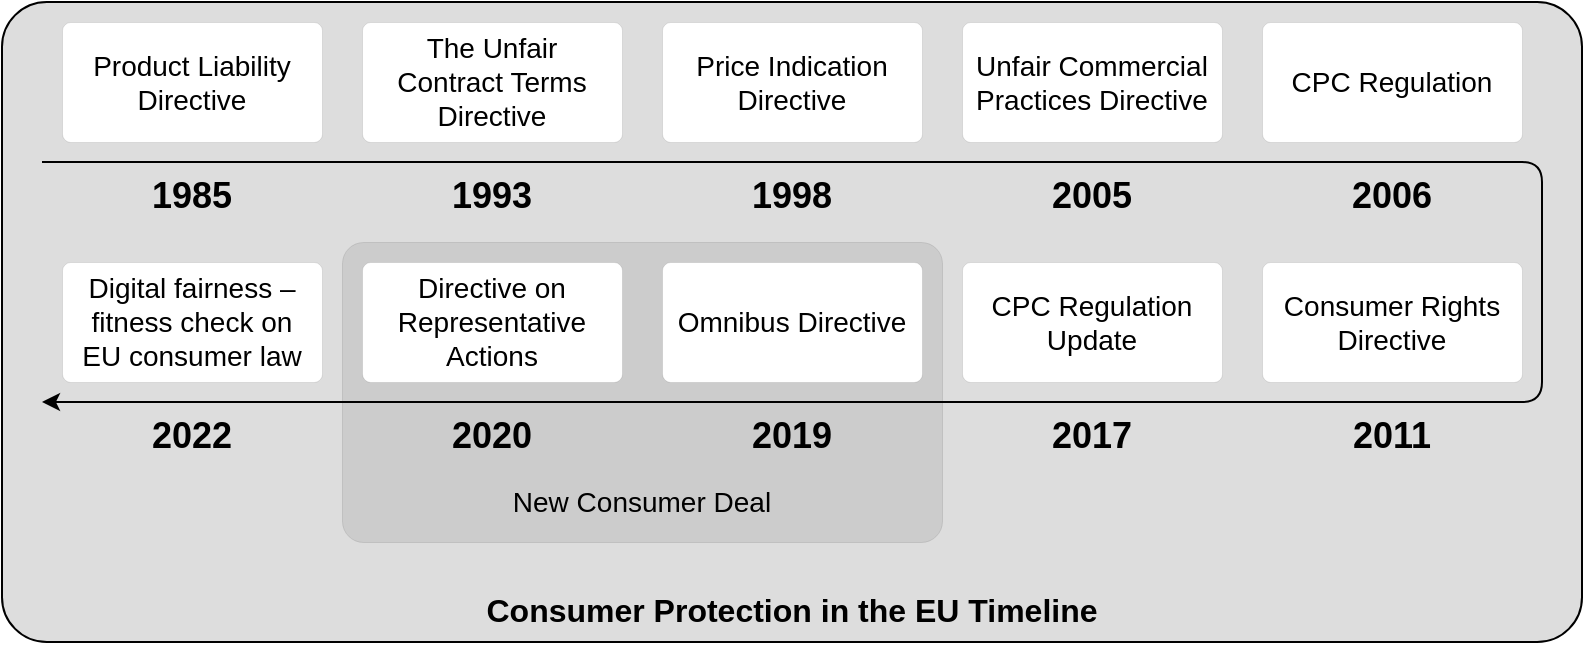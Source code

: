 <mxfile version="24.0.4" type="device">
  <diagram id="6a731a19-8d31-9384-78a2-239565b7b9f0" name="Page-1">
    <mxGraphModel dx="1434" dy="766" grid="1" gridSize="10" guides="1" tooltips="1" connect="1" arrows="1" fold="1" page="1" pageScale="1" pageWidth="1169" pageHeight="827" background="none" math="0" shadow="0">
      <root>
        <mxCell id="0" />
        <mxCell id="1" parent="0" />
        <mxCell id="zFeIf6rGxBRQyr9y4doY-1755" value="" style="rounded=1;whiteSpace=wrap;html=1;shadow=0;labelBackgroundColor=none;strokeWidth=1;fontFamily=Helvetica;fontSize=14;align=center;spacing=5;fontStyle=0;arcSize=7;perimeterSpacing=2;fillColor=#DDDDDD;strokeColor=#000000;" vertex="1" parent="1">
          <mxGeometry x="230" y="110" width="790" height="320" as="geometry" />
        </mxCell>
        <mxCell id="mvShpbLLlnh3-daPlj1M-1804" value="" style="rounded=1;whiteSpace=wrap;html=1;shadow=0;labelBackgroundColor=none;strokeWidth=0;fontFamily=Helvetica;fontSize=14;align=center;spacing=5;fontStyle=0;arcSize=7;perimeterSpacing=2;fillColor=#CCCCCC;strokeColor=#000000;" parent="1" vertex="1">
          <mxGeometry x="400" y="230" width="300" height="150" as="geometry" />
        </mxCell>
        <mxCell id="1755" value="The Unfair Contract Terms Directive" style="rounded=1;whiteSpace=wrap;html=1;shadow=0;labelBackgroundColor=none;strokeWidth=0;fontFamily=Helvetica;fontSize=14;align=center;spacing=5;fontStyle=0;arcSize=7;perimeterSpacing=2;" parent="1" vertex="1">
          <mxGeometry x="410" y="120" width="130" height="60" as="geometry" />
        </mxCell>
        <mxCell id="mvShpbLLlnh3-daPlj1M-1782" value="Unfair Commercial Practices Directive" style="rounded=1;whiteSpace=wrap;html=1;shadow=0;labelBackgroundColor=none;strokeWidth=0;fontFamily=Helvetica;fontSize=14;align=center;spacing=5;fontStyle=0;arcSize=7;perimeterSpacing=2;" parent="1" vertex="1">
          <mxGeometry x="710" y="120" width="130" height="60" as="geometry" />
        </mxCell>
        <mxCell id="mvShpbLLlnh3-daPlj1M-1784" value="1985" style="text;html=1;whiteSpace=wrap;overflow=hidden;rounded=0;fontStyle=1;fontSize=18;align=center;strokeWidth=0;" parent="1" vertex="1">
          <mxGeometry x="250" y="190" width="150" height="40" as="geometry" />
        </mxCell>
        <mxCell id="mvShpbLLlnh3-daPlj1M-1785" value="1993" style="text;html=1;whiteSpace=wrap;overflow=hidden;rounded=0;fontStyle=1;fontSize=18;align=center;strokeWidth=0;" parent="1" vertex="1">
          <mxGeometry x="400" y="190" width="150" height="40" as="geometry" />
        </mxCell>
        <mxCell id="mvShpbLLlnh3-daPlj1M-1786" value="1998" style="text;html=1;whiteSpace=wrap;overflow=hidden;rounded=0;fontStyle=1;fontSize=18;align=center;strokeWidth=0;" parent="1" vertex="1">
          <mxGeometry x="550" y="190" width="150" height="40" as="geometry" />
        </mxCell>
        <mxCell id="mvShpbLLlnh3-daPlj1M-1787" value="2011" style="text;html=1;whiteSpace=wrap;overflow=hidden;rounded=0;fontStyle=1;fontSize=18;align=center;strokeWidth=0;" parent="1" vertex="1">
          <mxGeometry x="860" y="310" width="130" height="40" as="geometry" />
        </mxCell>
        <mxCell id="mvShpbLLlnh3-daPlj1M-1788" value="Omnibus Directive" style="rounded=1;whiteSpace=wrap;html=1;shadow=0;labelBackgroundColor=none;strokeWidth=0;fontFamily=Helvetica;fontSize=14;align=center;spacing=5;fontStyle=0;arcSize=7;perimeterSpacing=2;" parent="1" vertex="1">
          <mxGeometry x="560" y="240" width="130" height="60" as="geometry" />
        </mxCell>
        <mxCell id="mvShpbLLlnh3-daPlj1M-1789" value="Directive on Representative Actions" style="rounded=1;whiteSpace=wrap;html=1;shadow=0;labelBackgroundColor=none;strokeWidth=0;fontFamily=Helvetica;fontSize=14;align=center;spacing=5;fontStyle=0;arcSize=7;perimeterSpacing=2;" parent="1" vertex="1">
          <mxGeometry x="410" y="240" width="130" height="60" as="geometry" />
        </mxCell>
        <mxCell id="mvShpbLLlnh3-daPlj1M-1790" value="Price Indication Directive" style="rounded=1;whiteSpace=wrap;html=1;shadow=0;labelBackgroundColor=none;strokeWidth=0;fontFamily=Helvetica;fontSize=14;align=center;spacing=5;fontStyle=0;arcSize=7;perimeterSpacing=2;" parent="1" vertex="1">
          <mxGeometry x="560" y="120" width="130" height="60" as="geometry" />
        </mxCell>
        <mxCell id="mvShpbLLlnh3-daPlj1M-1791" value="Consumer Rights Directive" style="rounded=1;whiteSpace=wrap;html=1;shadow=0;labelBackgroundColor=none;strokeWidth=0;fontFamily=Helvetica;fontSize=14;align=center;spacing=5;fontStyle=0;arcSize=7;perimeterSpacing=2;" parent="1" vertex="1">
          <mxGeometry x="860" y="240" width="130" height="60" as="geometry" />
        </mxCell>
        <mxCell id="mvShpbLLlnh3-daPlj1M-1794" value="" style="curved=0;endArrow=classic;html=1;rounded=1;verticalAlign=middle;endFill=1;strokeWidth=1;entryX=0;entryY=0;entryDx=0;entryDy=0;" parent="1" edge="1" target="mvShpbLLlnh3-daPlj1M-1807">
          <mxGeometry width="50" height="50" relative="1" as="geometry">
            <mxPoint x="250" y="190" as="sourcePoint" />
            <mxPoint x="240" y="310" as="targetPoint" />
            <Array as="points">
              <mxPoint x="1000" y="190" />
              <mxPoint x="1000" y="310" />
            </Array>
          </mxGeometry>
        </mxCell>
        <mxCell id="mvShpbLLlnh3-daPlj1M-1795" value="Product Liability Directive" style="rounded=1;whiteSpace=wrap;html=1;shadow=0;labelBackgroundColor=none;strokeWidth=0;fontFamily=Helvetica;fontSize=14;align=center;spacing=5;fontStyle=0;arcSize=7;perimeterSpacing=2;" parent="1" vertex="1">
          <mxGeometry x="260" y="120" width="130" height="60" as="geometry" />
        </mxCell>
        <mxCell id="mvShpbLLlnh3-daPlj1M-1796" value="2005" style="text;html=1;whiteSpace=wrap;overflow=hidden;rounded=0;fontStyle=1;fontSize=18;align=center;strokeWidth=0;" parent="1" vertex="1">
          <mxGeometry x="700" y="190" width="150" height="40" as="geometry" />
        </mxCell>
        <mxCell id="mvShpbLLlnh3-daPlj1M-1797" value="CPC Regulation" style="rounded=1;whiteSpace=wrap;html=1;shadow=0;labelBackgroundColor=none;strokeWidth=0;fontFamily=Helvetica;fontSize=14;align=center;spacing=5;fontStyle=0;arcSize=7;perimeterSpacing=2;" parent="1" vertex="1">
          <mxGeometry x="860" y="120" width="130" height="60" as="geometry" />
        </mxCell>
        <mxCell id="mvShpbLLlnh3-daPlj1M-1798" value="2006" style="text;html=1;whiteSpace=wrap;overflow=hidden;rounded=0;fontStyle=1;fontSize=18;align=center;strokeWidth=0;" parent="1" vertex="1">
          <mxGeometry x="850" y="190" width="150" height="40" as="geometry" />
        </mxCell>
        <mxCell id="mvShpbLLlnh3-daPlj1M-1799" value="CPC Regulation Update" style="rounded=1;whiteSpace=wrap;html=1;shadow=0;labelBackgroundColor=none;strokeWidth=0;fontFamily=Helvetica;fontSize=14;align=center;spacing=5;fontStyle=0;arcSize=7;perimeterSpacing=2;" parent="1" vertex="1">
          <mxGeometry x="710" y="240" width="130" height="60" as="geometry" />
        </mxCell>
        <mxCell id="mvShpbLLlnh3-daPlj1M-1800" value="2017" style="text;html=1;whiteSpace=wrap;overflow=hidden;rounded=0;fontStyle=1;fontSize=18;align=center;strokeWidth=0;" parent="1" vertex="1">
          <mxGeometry x="710" y="310" width="130" height="40" as="geometry" />
        </mxCell>
        <mxCell id="mvShpbLLlnh3-daPlj1M-1801" value="2019" style="text;html=1;whiteSpace=wrap;overflow=hidden;rounded=0;fontStyle=1;fontSize=18;align=center;strokeWidth=0;" parent="1" vertex="1">
          <mxGeometry x="560" y="310" width="130" height="40" as="geometry" />
        </mxCell>
        <mxCell id="mvShpbLLlnh3-daPlj1M-1802" value="2020" style="text;html=1;whiteSpace=wrap;overflow=hidden;rounded=0;fontStyle=1;fontSize=18;align=center;strokeWidth=0;" parent="1" vertex="1">
          <mxGeometry x="410" y="310" width="130" height="40" as="geometry" />
        </mxCell>
        <mxCell id="mvShpbLLlnh3-daPlj1M-1805" value="&lt;font style=&quot;font-size: 14px;&quot;&gt;&lt;font style=&quot;font-size: 14px;&quot;&gt;New Consumer Deal&lt;/font&gt;&lt;/font&gt;" style="text;html=1;align=center;verticalAlign=middle;whiteSpace=wrap;rounded=0;strokeWidth=0;fontStyle=0;fontSize=13;" parent="1" vertex="1">
          <mxGeometry x="400" y="330" width="300" height="60" as="geometry" />
        </mxCell>
        <mxCell id="mvShpbLLlnh3-daPlj1M-1806" value="Digital fairness – fitness check on EU consumer law" style="rounded=1;whiteSpace=wrap;html=1;shadow=0;labelBackgroundColor=none;strokeWidth=0;fontFamily=Helvetica;fontSize=14;align=center;spacing=5;fontStyle=0;arcSize=7;perimeterSpacing=2;" parent="1" vertex="1">
          <mxGeometry x="260" y="240" width="130" height="60" as="geometry" />
        </mxCell>
        <mxCell id="mvShpbLLlnh3-daPlj1M-1807" value="2022" style="text;html=1;whiteSpace=wrap;overflow=hidden;rounded=0;fontStyle=1;fontSize=18;align=center;strokeWidth=0;" parent="1" vertex="1">
          <mxGeometry x="250" y="310" width="150" height="40" as="geometry" />
        </mxCell>
        <mxCell id="zFeIf6rGxBRQyr9y4doY-1756" value="&lt;div align=&quot;center&quot;&gt;&lt;font style=&quot;font-size: 16px;&quot;&gt;&lt;b&gt;Consumer Protection in the EU Timeline&lt;/b&gt;&lt;/font&gt;&lt;br&gt;&lt;/div&gt;" style="text;html=1;align=center;verticalAlign=middle;whiteSpace=wrap;rounded=0;strokeWidth=0;" vertex="1" parent="1">
          <mxGeometry x="230" y="384" width="790" height="60" as="geometry" />
        </mxCell>
      </root>
    </mxGraphModel>
  </diagram>
</mxfile>
